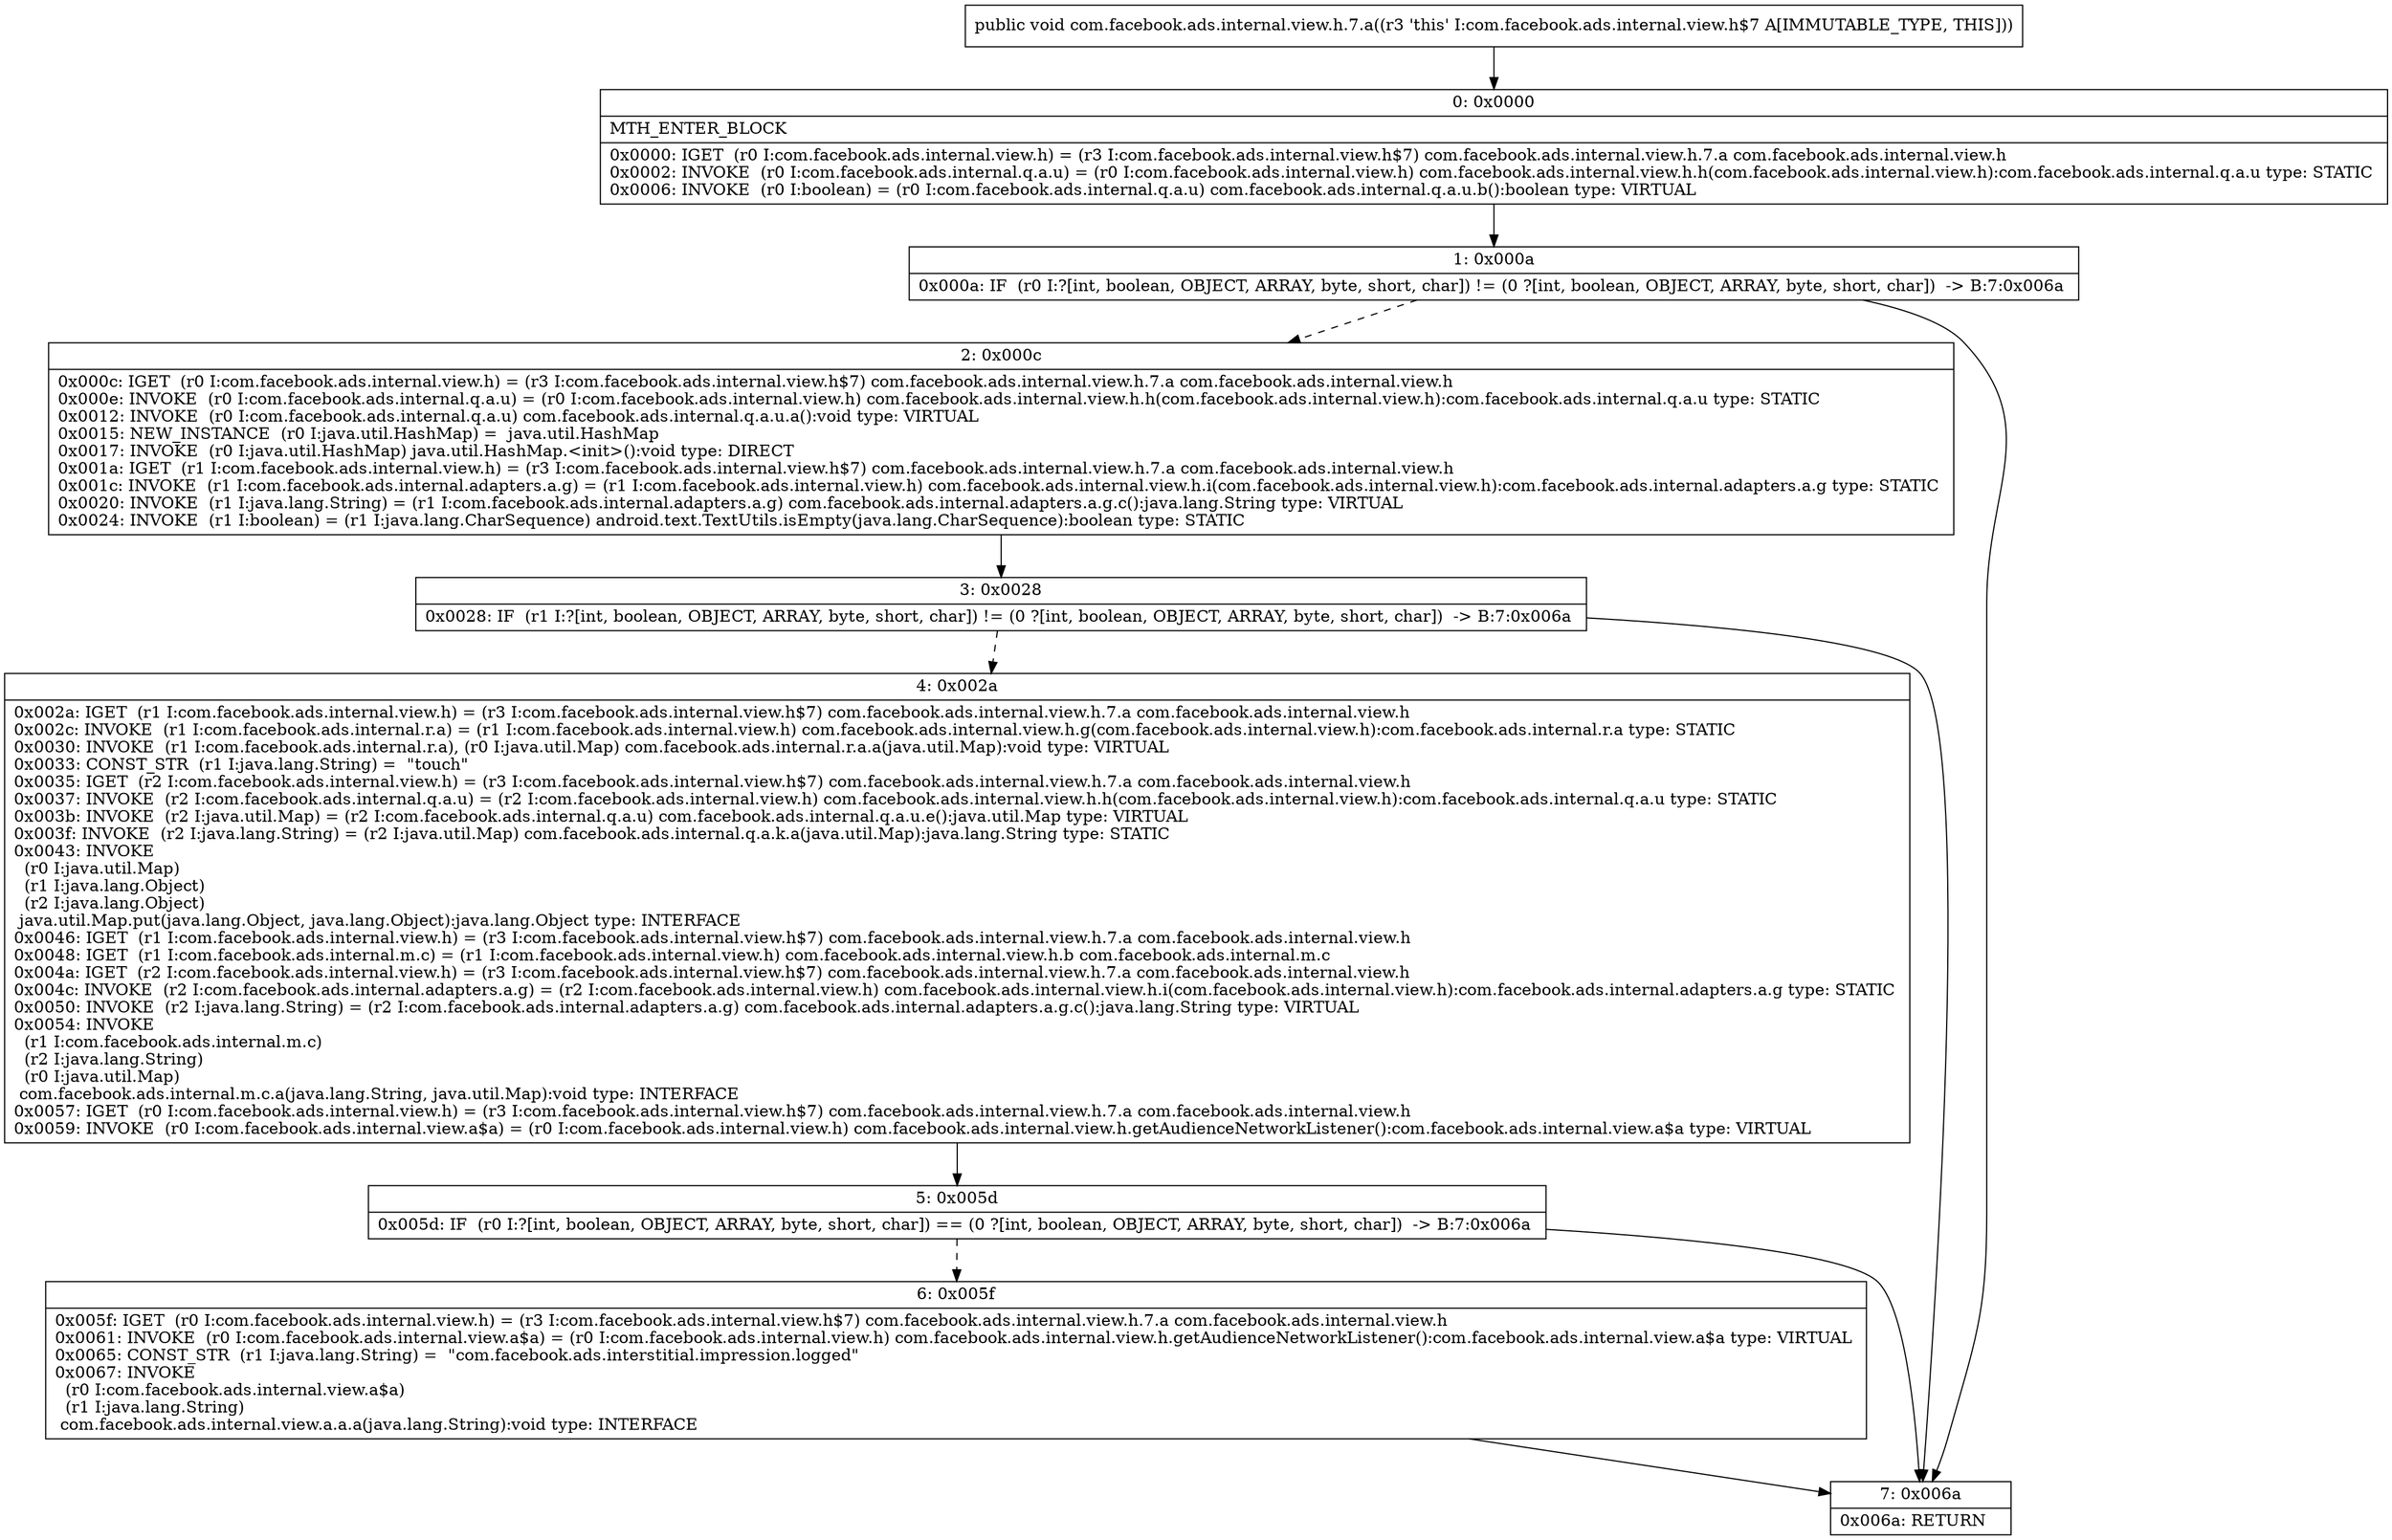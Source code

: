digraph "CFG forcom.facebook.ads.internal.view.h.7.a()V" {
Node_0 [shape=record,label="{0\:\ 0x0000|MTH_ENTER_BLOCK\l|0x0000: IGET  (r0 I:com.facebook.ads.internal.view.h) = (r3 I:com.facebook.ads.internal.view.h$7) com.facebook.ads.internal.view.h.7.a com.facebook.ads.internal.view.h \l0x0002: INVOKE  (r0 I:com.facebook.ads.internal.q.a.u) = (r0 I:com.facebook.ads.internal.view.h) com.facebook.ads.internal.view.h.h(com.facebook.ads.internal.view.h):com.facebook.ads.internal.q.a.u type: STATIC \l0x0006: INVOKE  (r0 I:boolean) = (r0 I:com.facebook.ads.internal.q.a.u) com.facebook.ads.internal.q.a.u.b():boolean type: VIRTUAL \l}"];
Node_1 [shape=record,label="{1\:\ 0x000a|0x000a: IF  (r0 I:?[int, boolean, OBJECT, ARRAY, byte, short, char]) != (0 ?[int, boolean, OBJECT, ARRAY, byte, short, char])  \-\> B:7:0x006a \l}"];
Node_2 [shape=record,label="{2\:\ 0x000c|0x000c: IGET  (r0 I:com.facebook.ads.internal.view.h) = (r3 I:com.facebook.ads.internal.view.h$7) com.facebook.ads.internal.view.h.7.a com.facebook.ads.internal.view.h \l0x000e: INVOKE  (r0 I:com.facebook.ads.internal.q.a.u) = (r0 I:com.facebook.ads.internal.view.h) com.facebook.ads.internal.view.h.h(com.facebook.ads.internal.view.h):com.facebook.ads.internal.q.a.u type: STATIC \l0x0012: INVOKE  (r0 I:com.facebook.ads.internal.q.a.u) com.facebook.ads.internal.q.a.u.a():void type: VIRTUAL \l0x0015: NEW_INSTANCE  (r0 I:java.util.HashMap) =  java.util.HashMap \l0x0017: INVOKE  (r0 I:java.util.HashMap) java.util.HashMap.\<init\>():void type: DIRECT \l0x001a: IGET  (r1 I:com.facebook.ads.internal.view.h) = (r3 I:com.facebook.ads.internal.view.h$7) com.facebook.ads.internal.view.h.7.a com.facebook.ads.internal.view.h \l0x001c: INVOKE  (r1 I:com.facebook.ads.internal.adapters.a.g) = (r1 I:com.facebook.ads.internal.view.h) com.facebook.ads.internal.view.h.i(com.facebook.ads.internal.view.h):com.facebook.ads.internal.adapters.a.g type: STATIC \l0x0020: INVOKE  (r1 I:java.lang.String) = (r1 I:com.facebook.ads.internal.adapters.a.g) com.facebook.ads.internal.adapters.a.g.c():java.lang.String type: VIRTUAL \l0x0024: INVOKE  (r1 I:boolean) = (r1 I:java.lang.CharSequence) android.text.TextUtils.isEmpty(java.lang.CharSequence):boolean type: STATIC \l}"];
Node_3 [shape=record,label="{3\:\ 0x0028|0x0028: IF  (r1 I:?[int, boolean, OBJECT, ARRAY, byte, short, char]) != (0 ?[int, boolean, OBJECT, ARRAY, byte, short, char])  \-\> B:7:0x006a \l}"];
Node_4 [shape=record,label="{4\:\ 0x002a|0x002a: IGET  (r1 I:com.facebook.ads.internal.view.h) = (r3 I:com.facebook.ads.internal.view.h$7) com.facebook.ads.internal.view.h.7.a com.facebook.ads.internal.view.h \l0x002c: INVOKE  (r1 I:com.facebook.ads.internal.r.a) = (r1 I:com.facebook.ads.internal.view.h) com.facebook.ads.internal.view.h.g(com.facebook.ads.internal.view.h):com.facebook.ads.internal.r.a type: STATIC \l0x0030: INVOKE  (r1 I:com.facebook.ads.internal.r.a), (r0 I:java.util.Map) com.facebook.ads.internal.r.a.a(java.util.Map):void type: VIRTUAL \l0x0033: CONST_STR  (r1 I:java.lang.String) =  \"touch\" \l0x0035: IGET  (r2 I:com.facebook.ads.internal.view.h) = (r3 I:com.facebook.ads.internal.view.h$7) com.facebook.ads.internal.view.h.7.a com.facebook.ads.internal.view.h \l0x0037: INVOKE  (r2 I:com.facebook.ads.internal.q.a.u) = (r2 I:com.facebook.ads.internal.view.h) com.facebook.ads.internal.view.h.h(com.facebook.ads.internal.view.h):com.facebook.ads.internal.q.a.u type: STATIC \l0x003b: INVOKE  (r2 I:java.util.Map) = (r2 I:com.facebook.ads.internal.q.a.u) com.facebook.ads.internal.q.a.u.e():java.util.Map type: VIRTUAL \l0x003f: INVOKE  (r2 I:java.lang.String) = (r2 I:java.util.Map) com.facebook.ads.internal.q.a.k.a(java.util.Map):java.lang.String type: STATIC \l0x0043: INVOKE  \l  (r0 I:java.util.Map)\l  (r1 I:java.lang.Object)\l  (r2 I:java.lang.Object)\l java.util.Map.put(java.lang.Object, java.lang.Object):java.lang.Object type: INTERFACE \l0x0046: IGET  (r1 I:com.facebook.ads.internal.view.h) = (r3 I:com.facebook.ads.internal.view.h$7) com.facebook.ads.internal.view.h.7.a com.facebook.ads.internal.view.h \l0x0048: IGET  (r1 I:com.facebook.ads.internal.m.c) = (r1 I:com.facebook.ads.internal.view.h) com.facebook.ads.internal.view.h.b com.facebook.ads.internal.m.c \l0x004a: IGET  (r2 I:com.facebook.ads.internal.view.h) = (r3 I:com.facebook.ads.internal.view.h$7) com.facebook.ads.internal.view.h.7.a com.facebook.ads.internal.view.h \l0x004c: INVOKE  (r2 I:com.facebook.ads.internal.adapters.a.g) = (r2 I:com.facebook.ads.internal.view.h) com.facebook.ads.internal.view.h.i(com.facebook.ads.internal.view.h):com.facebook.ads.internal.adapters.a.g type: STATIC \l0x0050: INVOKE  (r2 I:java.lang.String) = (r2 I:com.facebook.ads.internal.adapters.a.g) com.facebook.ads.internal.adapters.a.g.c():java.lang.String type: VIRTUAL \l0x0054: INVOKE  \l  (r1 I:com.facebook.ads.internal.m.c)\l  (r2 I:java.lang.String)\l  (r0 I:java.util.Map)\l com.facebook.ads.internal.m.c.a(java.lang.String, java.util.Map):void type: INTERFACE \l0x0057: IGET  (r0 I:com.facebook.ads.internal.view.h) = (r3 I:com.facebook.ads.internal.view.h$7) com.facebook.ads.internal.view.h.7.a com.facebook.ads.internal.view.h \l0x0059: INVOKE  (r0 I:com.facebook.ads.internal.view.a$a) = (r0 I:com.facebook.ads.internal.view.h) com.facebook.ads.internal.view.h.getAudienceNetworkListener():com.facebook.ads.internal.view.a$a type: VIRTUAL \l}"];
Node_5 [shape=record,label="{5\:\ 0x005d|0x005d: IF  (r0 I:?[int, boolean, OBJECT, ARRAY, byte, short, char]) == (0 ?[int, boolean, OBJECT, ARRAY, byte, short, char])  \-\> B:7:0x006a \l}"];
Node_6 [shape=record,label="{6\:\ 0x005f|0x005f: IGET  (r0 I:com.facebook.ads.internal.view.h) = (r3 I:com.facebook.ads.internal.view.h$7) com.facebook.ads.internal.view.h.7.a com.facebook.ads.internal.view.h \l0x0061: INVOKE  (r0 I:com.facebook.ads.internal.view.a$a) = (r0 I:com.facebook.ads.internal.view.h) com.facebook.ads.internal.view.h.getAudienceNetworkListener():com.facebook.ads.internal.view.a$a type: VIRTUAL \l0x0065: CONST_STR  (r1 I:java.lang.String) =  \"com.facebook.ads.interstitial.impression.logged\" \l0x0067: INVOKE  \l  (r0 I:com.facebook.ads.internal.view.a$a)\l  (r1 I:java.lang.String)\l com.facebook.ads.internal.view.a.a.a(java.lang.String):void type: INTERFACE \l}"];
Node_7 [shape=record,label="{7\:\ 0x006a|0x006a: RETURN   \l}"];
MethodNode[shape=record,label="{public void com.facebook.ads.internal.view.h.7.a((r3 'this' I:com.facebook.ads.internal.view.h$7 A[IMMUTABLE_TYPE, THIS])) }"];
MethodNode -> Node_0;
Node_0 -> Node_1;
Node_1 -> Node_2[style=dashed];
Node_1 -> Node_7;
Node_2 -> Node_3;
Node_3 -> Node_4[style=dashed];
Node_3 -> Node_7;
Node_4 -> Node_5;
Node_5 -> Node_6[style=dashed];
Node_5 -> Node_7;
Node_6 -> Node_7;
}


